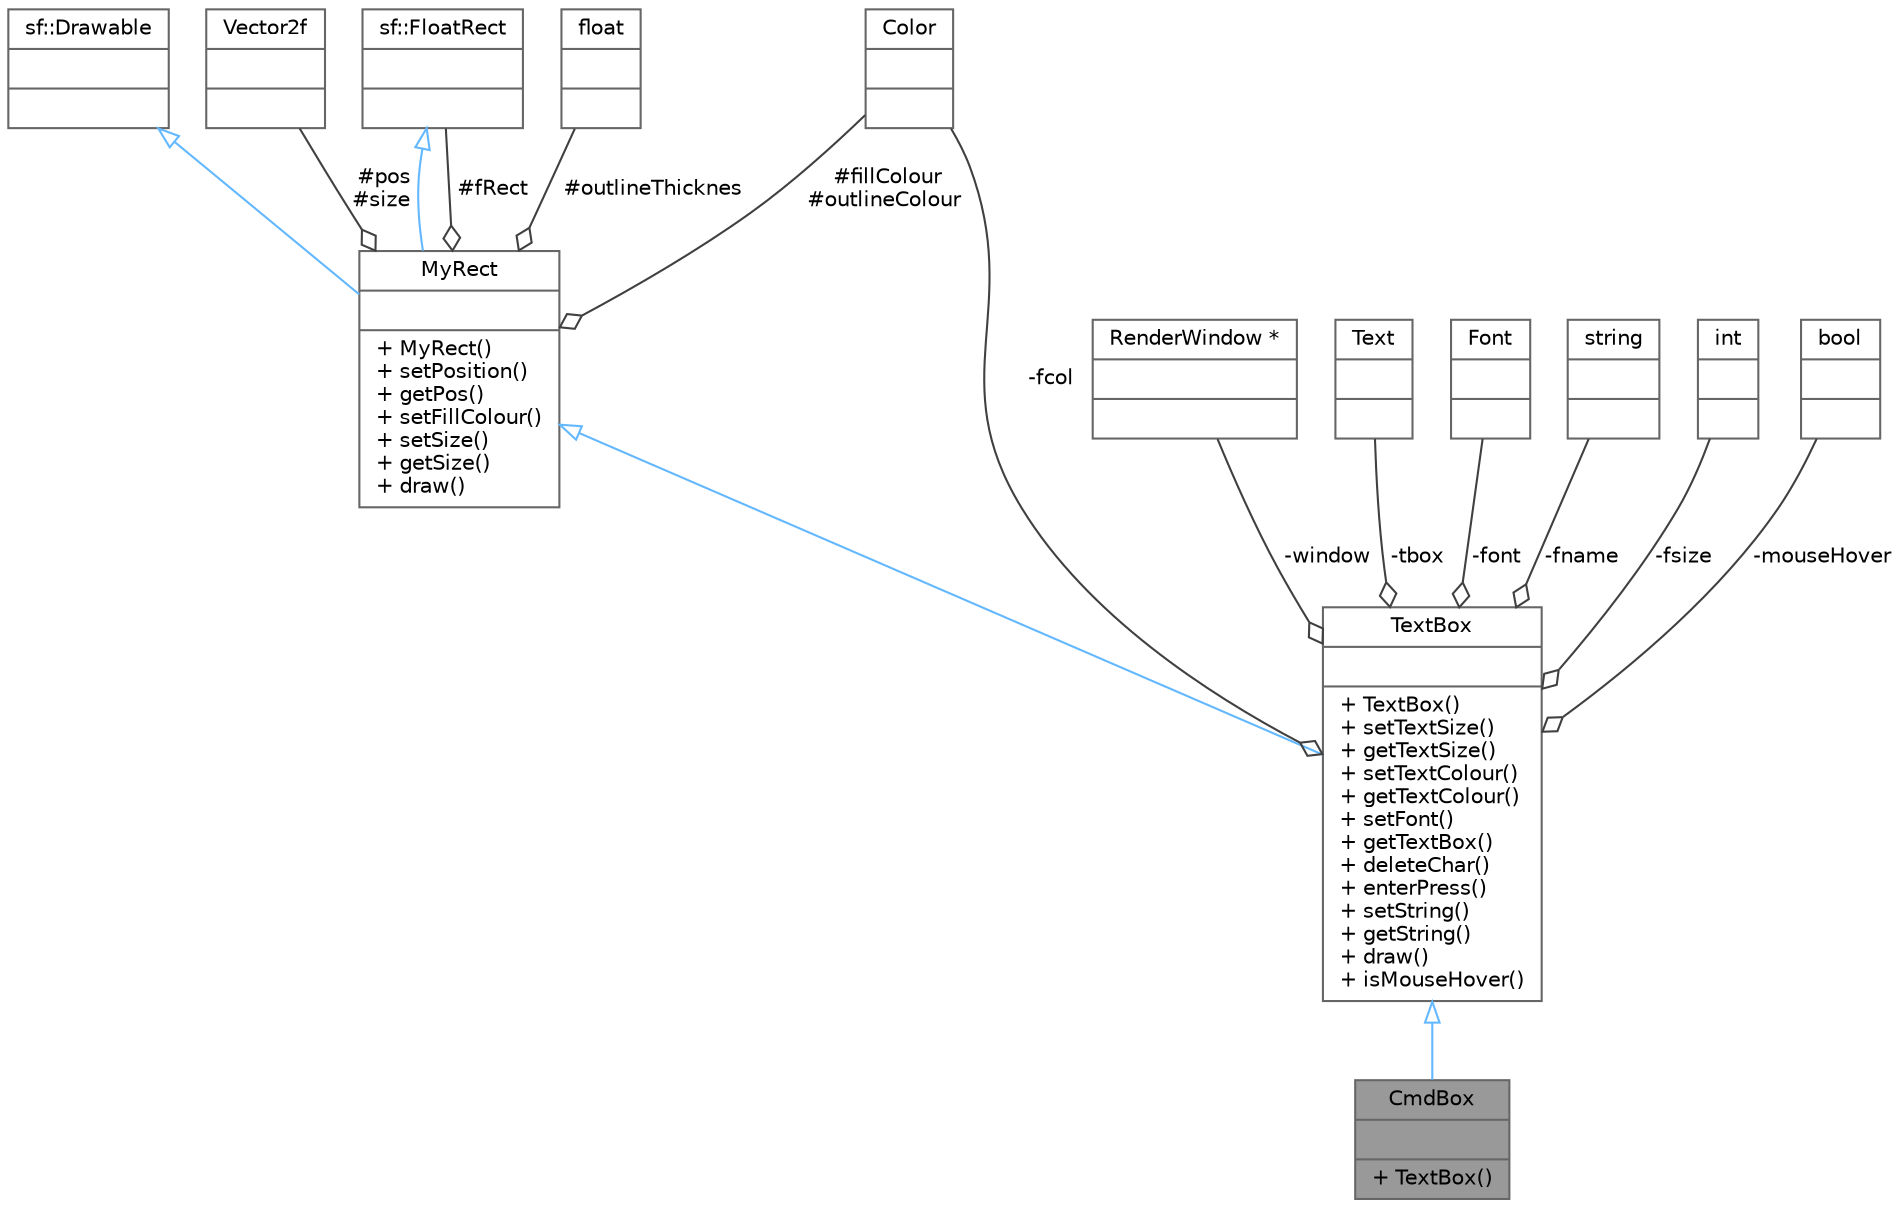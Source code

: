 digraph "CmdBox"
{
 // LATEX_PDF_SIZE
  bgcolor="transparent";
  edge [fontname=Helvetica,fontsize=10,labelfontname=Helvetica,labelfontsize=10];
  node [fontname=Helvetica,fontsize=10,shape=box,height=0.2,width=0.4];
  Node1 [shape=record,label="{CmdBox\n||+ TextBox()\l}",height=0.2,width=0.4,color="gray40", fillcolor="grey60", style="filled", fontcolor="black",tooltip="Class to handle the command TextBox."];
  Node2 -> Node1 [dir="back",color="steelblue1",style="solid",arrowtail="onormal"];
  Node2 [shape=record,label="{TextBox\n||+ TextBox()\l+ setTextSize()\l+ getTextSize()\l+ setTextColour()\l+ getTextColour()\l+ setFont()\l+ getTextBox()\l+ deleteChar()\l+ enterPress()\l+ setString()\l+ getString()\l+ draw()\l+ isMouseHover()\l}",height=0.2,width=0.4,color="gray40", fillcolor="white", style="filled",URL="$d2/d68/classTextBox.html",tooltip="A class that makes a Textbox in SFML."];
  Node3 -> Node2 [dir="back",color="steelblue1",style="solid",arrowtail="onormal"];
  Node3 [shape=record,label="{MyRect\n||+ MyRect()\l+ setPosition()\l+ getPos()\l+ setFillColour()\l+ setSize()\l+ getSize()\l+ draw()\l}",height=0.2,width=0.4,color="gray40", fillcolor="white", style="filled",URL="$d9/d1c/classMyRect.html",tooltip="gives extra functionality to FloatRect"];
  Node4 -> Node3 [dir="back",color="steelblue1",style="solid",arrowtail="onormal"];
  Node4 [shape=record,label="{sf::FloatRect\n||}",height=0.2,width=0.4,color="gray40", fillcolor="white", style="filled",tooltip=" "];
  Node5 -> Node3 [dir="back",color="steelblue1",style="solid",arrowtail="onormal"];
  Node5 [shape=record,label="{sf::Drawable\n||}",height=0.2,width=0.4,color="gray40", fillcolor="white", style="filled",tooltip=" "];
  Node4 -> Node3 [color="grey25",style="solid",label=" #fRect" ,arrowhead="odiamond"];
  Node6 -> Node3 [color="grey25",style="solid",label=" #pos\n#size" ,arrowhead="odiamond"];
  Node6 [shape=record,label="{Vector2f\n||}",height=0.2,width=0.4,color="gray40", fillcolor="white", style="filled",tooltip=" "];
  Node7 -> Node3 [color="grey25",style="solid",label=" #fillColour\n#outlineColour" ,arrowhead="odiamond"];
  Node7 [shape=record,label="{Color\n||}",height=0.2,width=0.4,color="gray40", fillcolor="white", style="filled",tooltip=" "];
  Node8 -> Node3 [color="grey25",style="solid",label=" #outlineThicknes" ,arrowhead="odiamond"];
  Node8 [shape=record,label="{float\n||}",height=0.2,width=0.4,color="gray40", fillcolor="white", style="filled",tooltip=" "];
  Node9 -> Node2 [color="grey25",style="solid",label=" -window" ,arrowhead="odiamond"];
  Node9 [shape=record,label="{RenderWindow *\n||}",height=0.2,width=0.4,color="gray40", fillcolor="white", style="filled",tooltip=" "];
  Node10 -> Node2 [color="grey25",style="solid",label=" -tbox" ,arrowhead="odiamond"];
  Node10 [shape=record,label="{Text\n||}",height=0.2,width=0.4,color="gray40", fillcolor="white", style="filled",tooltip=" "];
  Node11 -> Node2 [color="grey25",style="solid",label=" -font" ,arrowhead="odiamond"];
  Node11 [shape=record,label="{Font\n||}",height=0.2,width=0.4,color="gray40", fillcolor="white", style="filled",tooltip=" "];
  Node12 -> Node2 [color="grey25",style="solid",label=" -fname" ,arrowhead="odiamond"];
  Node12 [shape=record,label="{string\n||}",height=0.2,width=0.4,color="gray40", fillcolor="white", style="filled",tooltip=" "];
  Node13 -> Node2 [color="grey25",style="solid",label=" -fsize" ,arrowhead="odiamond"];
  Node13 [shape=record,label="{int\n||}",height=0.2,width=0.4,color="gray40", fillcolor="white", style="filled",tooltip=" "];
  Node7 -> Node2 [color="grey25",style="solid",label=" -fcol" ,arrowhead="odiamond"];
  Node14 -> Node2 [color="grey25",style="solid",label=" -mouseHover" ,arrowhead="odiamond"];
  Node14 [shape=record,label="{bool\n||}",height=0.2,width=0.4,color="gray40", fillcolor="white", style="filled",tooltip=" "];
}

